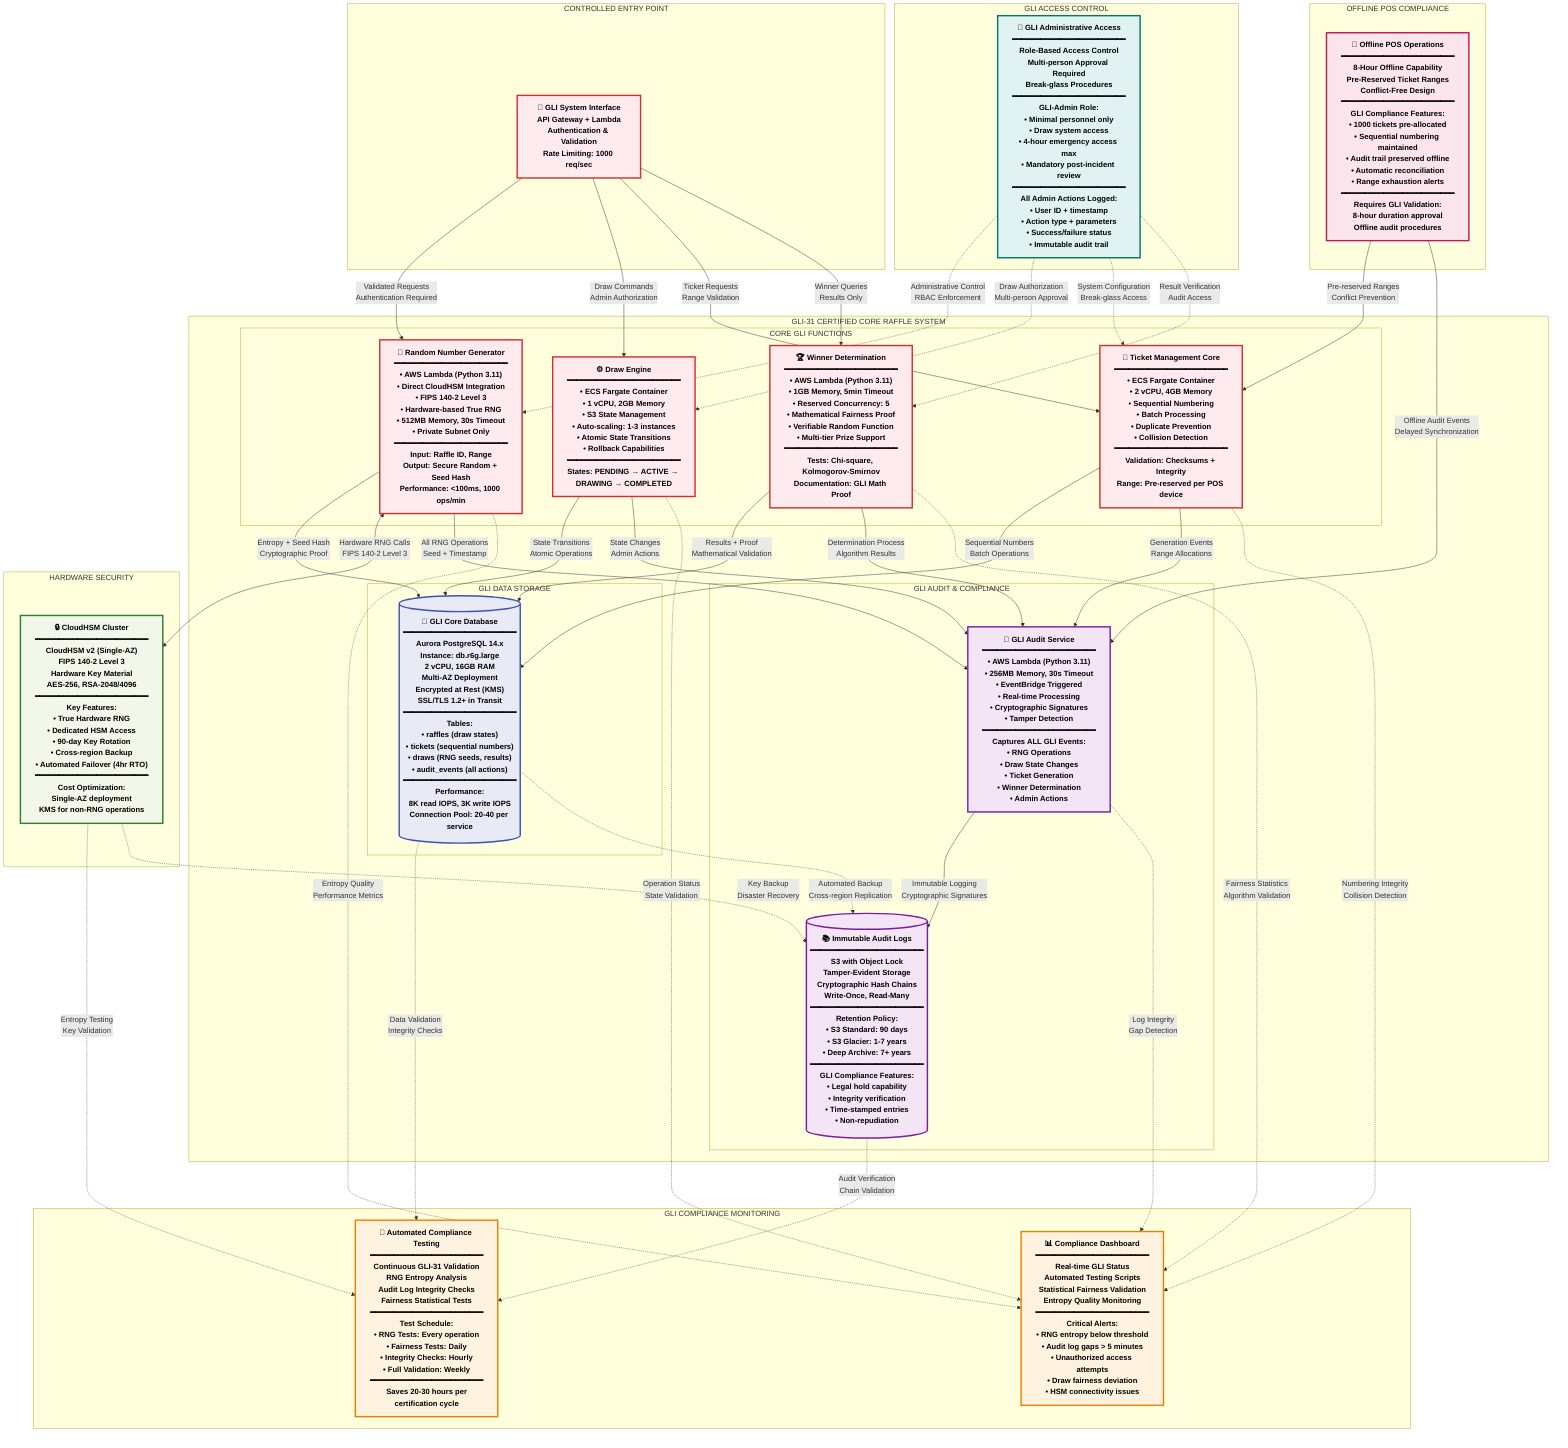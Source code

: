 flowchart TD
    %% External Interface (Controlled Entry Point)
    subgraph "CONTROLLED ENTRY POINT"
        API_ENTRY["🔗 GLI System Interface<br/>API Gateway + Lambda<br/>Authentication & Validation<br/>Rate Limiting: 1000 req/sec"]
    end

    %% GLI-31 Certified Core System
    subgraph "GLI-31 CERTIFIED CORE RAFFLE SYSTEM"
        direction TB
        
        %% Core Processing Components
        subgraph "CORE GLI FUNCTIONS"
            direction TB
            RNG["🎲 Random Number Generator<br/>━━━━━━━━━━━━━━━━━━━━━━━━<br/>• AWS Lambda (Python 3.11)<br/>• Direct CloudHSM Integration<br/>• FIPS 140-2 Level 3<br/>• Hardware-based True RNG<br/>• 512MB Memory, 30s Timeout<br/>• Private Subnet Only<br/>━━━━━━━━━━━━━━━━━━━━━━━━<br/>Input: Raffle ID, Range<br/>Output: Secure Random + Seed Hash<br/>Performance: <100ms, 1000 ops/min"]
            
            DRAW["⚙️ Draw Engine<br/>━━━━━━━━━━━━━━━━━━━━━━━━<br/>• ECS Fargate Container<br/>• 1 vCPU, 2GB Memory<br/>• S3 State Management<br/>• Auto-scaling: 1-3 instances<br/>• Atomic State Transitions<br/>• Rollback Capabilities<br/>━━━━━━━━━━━━━━━━━━━━━━━━<br/>States: PENDING → ACTIVE → <br/>DRAWING → COMPLETED"]
            
            TICKET["🎫 Ticket Management Core<br/>━━━━━━━━━━━━━━━━━━━━━━━━<br/>• ECS Fargate Container<br/>• 2 vCPU, 4GB Memory<br/>• Sequential Numbering<br/>• Batch Processing<br/>• Duplicate Prevention<br/>• Collision Detection<br/>━━━━━━━━━━━━━━━━━━━━━━━━<br/>Validation: Checksums + Integrity<br/>Range: Pre-reserved per POS device"]
            
            WINNER["🏆 Winner Determination<br/>━━━━━━━━━━━━━━━━━━━━━━━━<br/>• AWS Lambda (Python 3.11)<br/>• 1GB Memory, 5min Timeout<br/>• Reserved Concurrency: 5<br/>• Mathematical Fairness Proof<br/>• Verifiable Random Function<br/>• Multi-tier Prize Support<br/>━━━━━━━━━━━━━━━━━━━━━━━━<br/>Tests: Chi-square, Kolmogorov-Smirnov<br/>Documentation: GLI Math Proof"]
        end
        
        %% Data Storage
        subgraph "GLI DATA STORAGE"
            direction TB
            CORE_DB[("🔐 GLI Core Database<br/>━━━━━━━━━━━━━━━━━━━━━━━━<br/>Aurora PostgreSQL 14.x<br/>Instance: db.r6g.large<br/>2 vCPU, 16GB RAM<br/>Multi-AZ Deployment<br/>Encrypted at Rest (KMS)<br/>SSL/TLS 1.2+ in Transit<br/>━━━━━━━━━━━━━━━━━━━━━━━━<br/>Tables:<br/>• raffles (draw states)<br/>• tickets (sequential numbers)<br/>• draws (RNG seeds, results)<br/>• audit_events (all actions)<br/>━━━━━━━━━━━━━━━━━━━━━━━━<br/>Performance:<br/>8K read IOPS, 3K write IOPS<br/>Connection Pool: 20-40 per service")]
        end
        
        %% Audit & Compliance
        subgraph "GLI AUDIT & COMPLIANCE"
            direction TB
            AUDIT["📝 GLI Audit Service<br/>━━━━━━━━━━━━━━━━━━━━━━━━<br/>• AWS Lambda (Python 3.11)<br/>• 256MB Memory, 30s Timeout<br/>• EventBridge Triggered<br/>• Real-time Processing<br/>• Cryptographic Signatures<br/>• Tamper Detection<br/>━━━━━━━━━━━━━━━━━━━━━━━━<br/>Captures ALL GLI Events:<br/>• RNG Operations<br/>• Draw State Changes<br/>• Ticket Generation<br/>• Winner Determination<br/>• Admin Actions"]
            
            LOGS[("📚 Immutable Audit Logs<br/>━━━━━━━━━━━━━━━━━━━━━━━━<br/>S3 with Object Lock<br/>Tamper-Evident Storage<br/>Cryptographic Hash Chains<br/>Write-Once, Read-Many<br/>━━━━━━━━━━━━━━━━━━━━━━━━<br/>Retention Policy:<br/>• S3 Standard: 90 days<br/>• S3 Glacier: 1-7 years<br/>• Deep Archive: 7+ years<br/>━━━━━━━━━━━━━━━━━━━━━━━━<br/>GLI Compliance Features:<br/>• Legal hold capability<br/>• Integrity verification<br/>• Time-stamped entries<br/>• Non-repudiation")]
        end
    end

    %% Hardware Security Module
    subgraph "HARDWARE SECURITY"
        HSM["🔒 CloudHSM Cluster<br/>━━━━━━━━━━━━━━━━━━━━━━━━<br/>CloudHSM v2 (Single-AZ)<br/>FIPS 140-2 Level 3<br/>Hardware Key Material<br/>AES-256, RSA-2048/4096<br/>━━━━━━━━━━━━━━━━━━━━━━━━<br/>Key Features:<br/>• True Hardware RNG<br/>• Dedicated HSM Access<br/>• 90-day Key Rotation<br/>• Cross-region Backup<br/>• Automated Failover (4hr RTO)<br/>━━━━━━━━━━━━━━━━━━━━━━━━<br/>Cost Optimization:<br/>Single-AZ deployment<br/>KMS for non-RNG operations"]
    end

    %% GLI Compliance Monitoring
    subgraph "GLI COMPLIANCE MONITORING"
        direction TB
        COMPLIANCE["📊 Compliance Dashboard<br/>━━━━━━━━━━━━━━━━━━━━━━━━<br/>Real-time GLI Status<br/>Automated Testing Scripts<br/>Statistical Fairness Validation<br/>Entropy Quality Monitoring<br/>━━━━━━━━━━━━━━━━━━━━━━━━<br/>Critical Alerts:<br/>• RNG entropy below threshold<br/>• Audit log gaps > 5 minutes<br/>• Unauthorized access attempts<br/>• Draw fairness deviation<br/>• HSM connectivity issues"]
        
        TESTING["🧪 Automated Compliance Testing<br/>━━━━━━━━━━━━━━━━━━━━━━━━<br/>Continuous GLI-31 Validation<br/>RNG Entropy Analysis<br/>Audit Log Integrity Checks<br/>Fairness Statistical Tests<br/>━━━━━━━━━━━━━━━━━━━━━━━━<br/>Test Schedule:<br/>• RNG Tests: Every operation<br/>• Fairness Tests: Daily<br/>• Integrity Checks: Hourly<br/>• Full Validation: Weekly<br/>━━━━━━━━━━━━━━━━━━━━━━━━<br/>Saves 20-30 hours per<br/>certification cycle"]
    end

    %% Access Control for GLI Core
    subgraph "GLI ACCESS CONTROL"
        direction TB
        ACCESS["🔑 GLI Administrative Access<br/>━━━━━━━━━━━━━━━━━━━━━━━━<br/>Role-Based Access Control<br/>Multi-person Approval Required<br/>Break-glass Procedures<br/>━━━━━━━━━━━━━━━━━━━━━━━━<br/>GLI-Admin Role:<br/>• Minimal personnel only<br/>• Draw system access<br/>• 4-hour emergency access max<br/>• Mandatory post-incident review<br/>━━━━━━━━━━━━━━━━━━━━━━━━<br/>All Admin Actions Logged:<br/>• User ID + timestamp<br/>• Action type + parameters<br/>• Success/failure status<br/>• Immutable audit trail"]
    end

    %% Offline POS Integration Point
    subgraph "OFFLINE POS COMPLIANCE"
        direction TB
        OFFLINE["📱 Offline POS Operations<br/>━━━━━━━━━━━━━━━━━━━━━━━━<br/>8-Hour Offline Capability<br/>Pre-Reserved Ticket Ranges<br/>Conflict-Free Design<br/>━━━━━━━━━━━━━━━━━━━━━━━━<br/>GLI Compliance Features:<br/>• 1000 tickets pre-allocated<br/>• Sequential numbering maintained<br/>• Audit trail preserved offline<br/>• Automatic reconciliation<br/>• Range exhaustion alerts<br/>━━━━━━━━━━━━━━━━━━━━━━━━<br/>Requires GLI Validation:<br/>8-hour duration approval<br/>Offline audit procedures"]
    end

    %% Data Flow Connections with Labels
    API_ENTRY -->|"Validated Requests<br/>Authentication Required"| RNG
    API_ENTRY -->|"Draw Commands<br/>Admin Authorization"| DRAW
    API_ENTRY -->|"Ticket Requests<br/>Range Validation"| TICKET
    API_ENTRY -->|"Winner Queries<br/>Results Only"| WINNER

    %% Core System Internal Flows
    RNG -->|"Entropy + Seed Hash<br/>Cryptographic Proof"| CORE_DB
    DRAW -->|"State Transitions<br/>Atomic Operations"| CORE_DB
    TICKET -->|"Sequential Numbers<br/>Batch Operations"| CORE_DB
    WINNER -->|"Results + Proof<br/>Mathematical Validation"| CORE_DB

    %% Hardware Security Integration
    RNG <-->|"Hardware RNG Calls<br/>FIPS 140-2 Level 3"| HSM

    %% Audit Trail Flows
    RNG -->|"All RNG Operations<br/>Seed + Timestamp"| AUDIT
    DRAW -->|"State Changes<br/>Admin Actions"| AUDIT
    TICKET -->|"Generation Events<br/>Range Allocations"| AUDIT
    WINNER -->|"Determination Process<br/>Algorithm Results"| AUDIT
    
    AUDIT -->|"Immutable Logging<br/>Cryptographic Signatures"| LOGS

    %% Compliance Monitoring
    RNG -.->|"Entropy Quality<br/>Performance Metrics"| COMPLIANCE
    DRAW -.->|"Operation Status<br/>State Validation"| COMPLIANCE
    TICKET -.->|"Numbering Integrity<br/>Collision Detection"| COMPLIANCE
    WINNER -.->|"Fairness Statistics<br/>Algorithm Validation"| COMPLIANCE
    AUDIT -.->|"Log Integrity<br/>Gap Detection"| COMPLIANCE

    %% Automated Testing
    CORE_DB -.->|"Data Validation<br/>Integrity Checks"| TESTING
    LOGS -.->|"Audit Verification<br/>Chain Validation"| TESTING
    HSM -.->|"Entropy Testing<br/>Key Validation"| TESTING

    %% Access Control
    ACCESS -.->|"Administrative Control<br/>RBAC Enforcement"| RNG
    ACCESS -.->|"Draw Authorization<br/>Multi-person Approval"| DRAW
    ACCESS -.->|"System Configuration<br/>Break-glass Access"| TICKET
    ACCESS -.->|"Result Verification<br/>Audit Access"| WINNER

    %% Offline POS Integration
    OFFLINE -->|"Pre-reserved Ranges<br/>Conflict Prevention"| TICKET
    OFFLINE -->|"Offline Audit Events<br/>Delayed Synchronization"| AUDIT

    %% Backup and Recovery (Implicit)
    CORE_DB -.->|"Automated Backup<br/>Cross-region Replication"| LOGS
    HSM -.->|"Key Backup<br/>Disaster Recovery"| LOGS

    %% Style Classes
    classDef gli fill:#ffebee,stroke:#d32f2f,stroke-width:3px,color:#000,font-weight:bold
    classDef security fill:#f1f8e9,stroke:#2e7d32,stroke-width:3px,color:#000,font-weight:bold
    classDef audit fill:#f3e5f5,stroke:#7b1fa2,stroke-width:3px,color:#000,font-weight:bold
    classDef database fill:#e8eaf6,stroke:#3f51b5,stroke-width:3px,color:#000,font-weight:bold
    classDef compliance fill:#fff3e0,stroke:#f57c00,stroke-width:3px,color:#000,font-weight:bold
    classDef access fill:#e0f2f1,stroke:#00796b,stroke-width:3px,color:#000,font-weight:bold
    classDef offline fill:#fce4ec,stroke:#c2185b,stroke-width:3px,color:#000,font-weight:bold

    %% Apply styles
    class RNG,DRAW,TICKET,WINNER,API_ENTRY gli
    class HSM security
    class AUDIT,LOGS audit
    class CORE_DB database
    class COMPLIANCE,TESTING compliance
    class ACCESS access
    class OFFLINE offline